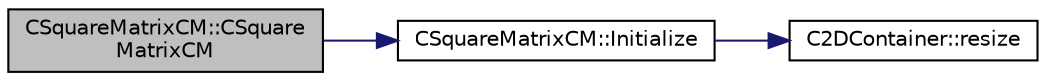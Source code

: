 digraph "CSquareMatrixCM::CSquareMatrixCM"
{
 // LATEX_PDF_SIZE
  edge [fontname="Helvetica",fontsize="10",labelfontname="Helvetica",labelfontsize="10"];
  node [fontname="Helvetica",fontsize="10",shape=record];
  rankdir="LR";
  Node1 [label="CSquareMatrixCM::CSquare\lMatrixCM",height=0.2,width=0.4,color="black", fillcolor="grey75", style="filled", fontcolor="black",tooltip="Overloaded constructor, which allocates the memory to store the matrix."];
  Node1 -> Node2 [color="midnightblue",fontsize="10",style="solid",fontname="Helvetica"];
  Node2 [label="CSquareMatrixCM::Initialize",height=0.2,width=0.4,color="black", fillcolor="white", style="filled",URL="$classCSquareMatrixCM.html#aab9f91ba9892a50e7ef8c0f9129230ee",tooltip="Function, which allocates the memory for the matrix."];
  Node2 -> Node3 [color="midnightblue",fontsize="10",style="solid",fontname="Helvetica"];
  Node3 [label="C2DContainer::resize",height=0.2,width=0.4,color="black", fillcolor="white", style="filled",URL="$classC2DContainer.html#adefb48b593f76aa322e228fea8f76127",tooltip="Request a change of size."];
}
